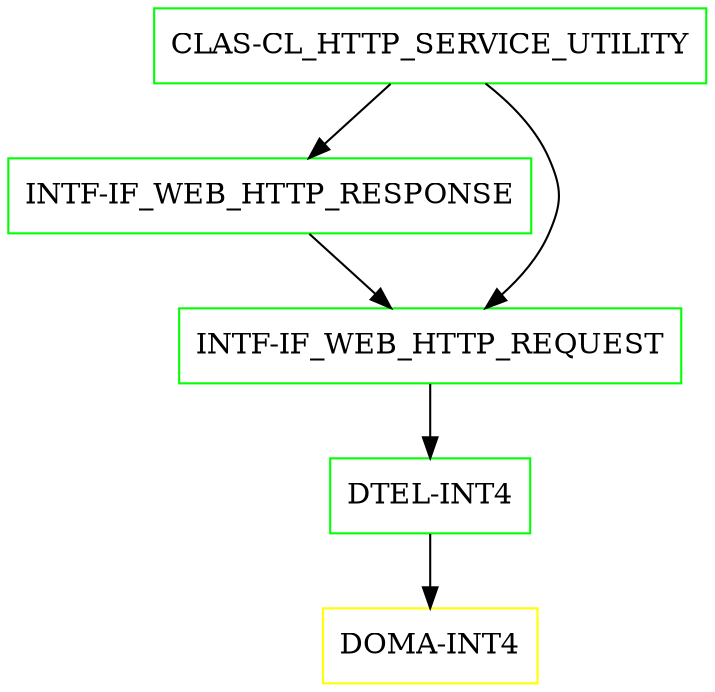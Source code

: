 digraph G {
  "CLAS-CL_HTTP_SERVICE_UTILITY" [shape=box,color=green];
  "INTF-IF_WEB_HTTP_RESPONSE" [shape=box,color=green,URL="./INTF_IF_WEB_HTTP_RESPONSE.html"];
  "INTF-IF_WEB_HTTP_REQUEST" [shape=box,color=green,URL="./INTF_IF_WEB_HTTP_REQUEST.html"];
  "DTEL-INT4" [shape=box,color=green,URL="./DTEL_INT4.html"];
  "DOMA-INT4" [shape=box,color=yellow,URL="./DOMA_INT4.html"];
  "CLAS-CL_HTTP_SERVICE_UTILITY" -> "INTF-IF_WEB_HTTP_REQUEST";
  "CLAS-CL_HTTP_SERVICE_UTILITY" -> "INTF-IF_WEB_HTTP_RESPONSE";
  "INTF-IF_WEB_HTTP_RESPONSE" -> "INTF-IF_WEB_HTTP_REQUEST";
  "INTF-IF_WEB_HTTP_REQUEST" -> "DTEL-INT4";
  "DTEL-INT4" -> "DOMA-INT4";
}
